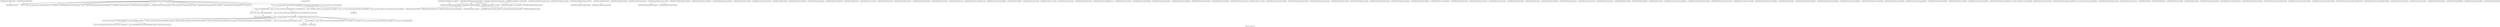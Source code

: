 digraph "Call graph: fix_balance.ll" {
	label="Call graph: fix_balance.ll";

	Node0x562491cacb40 [shape=record,label="{_ZN9LAMMPS_NS5utils7numericEPKciS2_bPNS_6LAMMPSE}"];
	Node0x562491c3c7f0 [shape=record,label="{_ZN9LAMMPS_NS10FixBalanceC2EPNS_6LAMMPSEiPPc}"];
	Node0x562491c3c7f0 -> Node0x562491c3d770;
	Node0x562491c3c7f0 -> Node0x562491c3c4c0;
	Node0x562491c3c7f0 -> Node0x562491c3d2e0;
	Node0x562491c3c7f0 -> Node0x562491c571a0;
	Node0x562491c3c7f0 -> Node0x562491c88290;
	Node0x562491c3c7f0 -> Node0x562491c3cc70;
	Node0x562491c3c7f0 -> Node0x562491c785b0;
	Node0x562491c3c7f0 -> Node0x562491cad2e0;
	Node0x562491c3c7f0 -> Node0x562491c54cc0;
	Node0x562491c3c7f0 -> Node0x562491c3aa90;
	Node0x562491c3c7f0 -> Node0x562491cacde0;
	Node0x562491c3c7f0 -> Node0x562491c7ac30;
	Node0x562491c3c7f0 -> Node0x562491c56430;
	Node0x562491c3c7f0 -> Node0x562491c5b320;
	Node0x562491c3c7f0 -> Node0x562491caf890;
	Node0x562491c3c7f0 -> Node0x562491cacb40;
	Node0x562491c3c7f0 -> Node0x562491c3a9e0;
	Node0x562491c3c7f0 -> Node0x562491c3fb70;
	Node0x562491c3c7f0 -> Node0x562491c3ca70;
	Node0x562491c3d770 [shape=record,label="{_ZN9LAMMPS_NS3FixC2EPNS_6LAMMPSEiPPc}"];
	Node0x562491c3cc70 [shape=record,label="{_ZN9LAMMPS_NS5Error3allERKNSt7__cxx1112basic_stringIcSt11char_traitsIcESaIcEEEiS8_}"];
	Node0x562491c3c4c0 [shape=record,label="{_ZNSaIcEC1Ev}"];
	Node0x562491c3d2e0 [shape=record,label="{_ZNSt7__cxx1112basic_stringIcSt11char_traitsIcESaIcEEC2IS3_EEPKcRKS3_}"];
	Node0x562491c3d2e0 -> Node0x562491c59db0;
	Node0x562491c3d2e0 -> Node0x562491c5ae80;
	Node0x562491c3d2e0 -> Node0x562491c5c370;
	Node0x562491c3d2e0 -> Node0x562491c5d3e0;
	Node0x562491c3d2e0 -> Node0x562491c5e630;
	Node0x562491cfa390 [shape=record,label="{__gxx_personality_v0}"];
	Node0x562491c785b0 [shape=record,label="{_ZNSt7__cxx1112basic_stringIcSt11char_traitsIcESaIcEED1Ev}"];
	Node0x562491cad2e0 [shape=record,label="{_ZNSaIcED1Ev}"];
	Node0x562491cacde0 [shape=record,label="{_ZN9LAMMPS_NS5utils8inumericEPKciS2_bPNS_6LAMMPSE}"];
	Node0x562491c75c10 [shape=record,label="{_ZN9LAMMPS_NS7Balance5shiftEv}"];
	Node0x562491c76e60 [shape=record,label="{_ZN9LAMMPS_NS7Balance9bisectionEv}"];
	Node0x562491c79800 [shape=record,label="{_ZN9LAMMPS_NS6Domain22subbox_too_small_checkEd}"];
	Node0x562491cfb600 [shape=record,label="{_ZN9LAMMPS_NS7Balance7dumpoutEl}"];
	Node0x562491cfb680 [shape=record,label="{_ZN9LAMMPS_NS9Irregular13migrate_atomsEiiPi}"];
	Node0x562491cfb700 [shape=record,label="{_ZN9LAMMPS_NS9Irregular13migrate_checkEv}"];
	Node0x562491cfb780 [shape=record,label="{_ZN9LAMMPS_NS6Modify10reset_gridEv}"];
	Node0x562491c7c8a0 [shape=record,label="{_ZN9LAMMPS_NS10FixBalance14compute_scalarEv}"];
	Node0x562491c7c920 [shape=record,label="{_ZN9LAMMPS_NS10FixBalance14compute_vectorEi}"];
	Node0x562491c3ca70 [shape=record,label="{strcmp}"];
	Node0x562491caf890 [shape=record,label="{strlen}"];
	Node0x562491c3fb70 [shape=record,label="{llvm.memset.p0.i64}"];
	Node0x562491c3a9e0 [shape=record,label="{llvm.memcpy.p0.p0.i64}"];
	Node0x562491c3aa90 [shape=record,label="{_Znwm}"];
	Node0x562491c5b320 [shape=record,label="{_ZN9LAMMPS_NS7BalanceC1EPNS_6LAMMPSE}"];
	Node0x562491c88290 [shape=record,label="{_ZdlPv}"];
	Node0x562491c56430 [shape=record,label="{_ZN9LAMMPS_NS7Balance11shift_setupEPcid}"];
	Node0x562491c7ac30 [shape=record,label="{_ZN9LAMMPS_NS7Balance7optionsEiiPPci}"];
	Node0x562491c54cc0 [shape=record,label="{_ZN9LAMMPS_NS9IrregularC1EPNS_6LAMMPSE}"];
	Node0x562491c571a0 [shape=record,label="{_ZN9LAMMPS_NS3FixD2Ev}"];
	Node0x562491c61be0 [shape=record,label="{_ZN9LAMMPS_NS10FixBalanceD2Ev}"];
	Node0x562491c61be0 -> Node0x562491c571a0;
	Node0x562491c638f0 [shape=record,label="{_ZN9LAMMPS_NS10FixBalanceD0Ev}"];
	Node0x562491c638f0 -> Node0x562491c88290;
	Node0x562491c64180 [shape=record,label="{_ZN9LAMMPS_NS10FixBalance7setmaskEv}"];
	Node0x562491c65540 [shape=record,label="{_ZN9LAMMPS_NS10FixBalance16post_constructorEv}"];
	Node0x562491c65540 -> Node0x562491c66610;
	Node0x562491c66610 [shape=record,label="{_ZN9LAMMPS_NS7Balance14weight_storageEPc}"];
	Node0x562491c68790 [shape=record,label="{_ZN9LAMMPS_NS10FixBalance4initEv}"];
	Node0x562491c68790 -> Node0x562491c7b3b0;
	Node0x562491c7b3b0 [shape=record,label="{_ZN9LAMMPS_NS7Balance14init_imbalanceEi}"];
	Node0x562491c6c5a0 [shape=record,label="{_ZN9LAMMPS_NS10FixBalance5setupEi}"];
	Node0x562491c6d790 [shape=record,label="{_ZN9LAMMPS_NS10FixBalance18setup_pre_exchangeEv}"];
	Node0x562491c6d790 -> Node0x562491c73310;
	Node0x562491c6d790 -> Node0x562491c71cd0;
	Node0x562491c6d790 -> Node0x562491c70e50;
	Node0x562491c70e50 [shape=record,label="{_ZN9LAMMPS_NS7Balance11set_weightsEv}"];
	Node0x562491c71cd0 [shape=record,label="{_ZN9LAMMPS_NS7Balance16imbalance_factorERd}"];
	Node0x562491c73310 [shape=record,label="{_ZN9LAMMPS_NS10FixBalance9rebalanceEv}"];
	Node0x562491c73310 -> Node0x562491c75c10;
	Node0x562491c73310 -> Node0x562491c76e60;
	Node0x562491c73310 -> Node0x562491cfb780;
	Node0x562491c73310 -> Node0x562491c79800;
	Node0x562491c73310 -> Node0x562491cfb600;
	Node0x562491c73310 -> Node0x562491cfb680;
	Node0x562491c73310 -> Node0x562491cfb700;
	Node0x562491cb1050 [shape=record,label="{_ZN9LAMMPS_NS3Fix15maxsize_restartEv}"];
	Node0x562491cfb800 [shape=record,label="{_ZN9LAMMPS_NS10FixBalance12pre_exchangeEv}"];
	Node0x562491cfb800 -> Node0x562491c73310;
	Node0x562491cfb800 -> Node0x562491c71cd0;
	Node0x562491cfb800 -> Node0x562491c7bb70;
	Node0x562491cfb800 -> Node0x562491c79ba0;
	Node0x562491cfb800 -> Node0x562491c70e50;
	Node0x562491c79ba0 [shape=record,label="{_ZN9LAMMPS_NS6Modify17clearstep_computeEv}"];
	Node0x562491c7bb70 [shape=record,label="{_ZN9LAMMPS_NS6Modify15addstep_computeEl}"];
	Node0x562491cfa850 [shape=record,label="{_ZN9LAMMPS_NS10FixBalance12pre_neighborEv}"];
	Node0x562491cfa850 -> Node0x562491c71cd0;
	Node0x562491c82530 [shape=record,label="{_ZSt19__throw_logic_errorPKc}"];
	Node0x562491cb3d90 [shape=record,label="{_ZSt8distanceIPKcENSt15iterator_traitsIT_E15difference_typeES3_S3_}"];
	Node0x562491cb3d90 -> Node0x562491c3d9e0;
	Node0x562491cb3d90 -> Node0x562491bf62f0;
	Node0x562491cc41a0 [shape=record,label="{_ZNSt7__cxx1112basic_stringIcSt11char_traitsIcESaIcEE7_M_dataEPc}"];
	Node0x562491cd6370 [shape=record,label="{_ZNSt7__cxx1112basic_stringIcSt11char_traitsIcESaIcEE9_M_createERmm}"];
	Node0x562491cb14d0 [shape=record,label="{_ZNSt7__cxx1112basic_stringIcSt11char_traitsIcESaIcEE11_M_capacityEm}"];
	Node0x562491c8e300 [shape=record,label="{_ZNSt7__cxx1112basic_stringIcSt11char_traitsIcESaIcEE13_S_copy_charsEPcPKcS7_}"];
	Node0x562491cc34b0 [shape=record,label="{_ZNKSt7__cxx1112basic_stringIcSt11char_traitsIcESaIcEE7_M_dataEv}"];
	Node0x562491c7ca20 [shape=record,label="{__cxa_begin_catch}"];
	Node0x562491cface0 [shape=record,label="{_ZNSt7__cxx1112basic_stringIcSt11char_traitsIcESaIcEE10_M_disposeEv}"];
	Node0x562491cfad60 [shape=record,label="{__cxa_rethrow}"];
	Node0x562491cfade0 [shape=record,label="{__cxa_end_catch}"];
	Node0x562491c68b70 [shape=record,label="{__clang_call_terminate}"];
	Node0x562491c68b70 -> Node0x562491c7ca20;
	Node0x562491c68b70 -> Node0x562491cabd50;
	Node0x562491cabd50 [shape=record,label="{_ZSt9terminatev}"];
	Node0x562491cfae60 [shape=record,label="{_ZNSt7__cxx1112basic_stringIcSt11char_traitsIcESaIcEE13_M_set_lengthEm}"];
	Node0x562491bf62f0 [shape=record,label="{_ZSt10__distanceIPKcENSt15iterator_traitsIT_E15difference_typeES3_S3_St26random_access_iterator_tag}"];
	Node0x562491c3d9e0 [shape=record,label="{_ZSt19__iterator_categoryIPKcENSt15iterator_traitsIT_E17iterator_categoryERKS3_}"];
	Node0x562491c94920 [shape=record,label="{_ZN9__gnu_cxx11char_traitsIcE6lengthEPKc}"];
	Node0x562491c94920 -> Node0x562491c699b0;
	Node0x562491c699b0 [shape=record,label="{_ZN9__gnu_cxx11char_traitsIcE2eqERKcS3_}"];
	Node0x562491c88550 [shape=record,label="{_ZNSaIcED2Ev}"];
	Node0x562491c7d430 [shape=record,label="{_ZN9LAMMPS_NS10FixBalance12memory_usageEv}"];
	Node0x562491c7d430 -> Node0x562491c7f1f0;
	Node0x562491c7d430 -> Node0x562491c81780;
	Node0x562491c7f1f0 [shape=record,label="{_ZN9LAMMPS_NS9Irregular12memory_usageEv}"];
	Node0x562491c81780 [shape=record,label="{_ZN9LAMMPS_NS3RCB12memory_usageEv}"];
	Node0x562491c82ab0 [shape=record,label="{_ZN9LAMMPS_NS3Fix9init_listEiPNS_9NeighListE}"];
	Node0x562491c84e60 [shape=record,label="{_ZN9LAMMPS_NS3Fix18setup_pre_neighborEv}"];
	Node0x562491c88ad0 [shape=record,label="{_ZN9LAMMPS_NS3Fix19setup_post_neighborEv}"];
	Node0x562491c89fe0 [shape=record,label="{_ZN9LAMMPS_NS3Fix15setup_pre_forceEi}"];
	Node0x562491c8a4b0 [shape=record,label="{_ZN9LAMMPS_NS3Fix17setup_pre_reverseEii}"];
	Node0x562491c8b5e0 [shape=record,label="{_ZN9LAMMPS_NS3Fix9min_setupEi}"];
	Node0x562491c8bc70 [shape=record,label="{_ZN9LAMMPS_NS3Fix17initial_integrateEi}"];
	Node0x562491c8d130 [shape=record,label="{_ZN9LAMMPS_NS3Fix14post_integrateEv}"];
	Node0x562491c8d960 [shape=record,label="{_ZN9LAMMPS_NS3Fix13post_neighborEv}"];
	Node0x562491c8e0f0 [shape=record,label="{_ZN9LAMMPS_NS3Fix9pre_forceEi}"];
	Node0x562491c90690 [shape=record,label="{_ZN9LAMMPS_NS3Fix11pre_reverseEii}"];
	Node0x562491c91240 [shape=record,label="{_ZN9LAMMPS_NS3Fix10post_forceEi}"];
	Node0x562491c92420 [shape=record,label="{_ZN9LAMMPS_NS3Fix15final_integrateEv}"];
	Node0x562491c936a0 [shape=record,label="{_ZN9LAMMPS_NS3Fix15fused_integrateEi}"];
	Node0x562491cd90e0 [shape=record,label="{_ZN9LAMMPS_NS3Fix11end_of_stepEv}"];
	Node0x562491c96cd0 [shape=record,label="{_ZN9LAMMPS_NS3Fix8post_runEv}"];
	Node0x562491c982d0 [shape=record,label="{_ZN9LAMMPS_NS3Fix13write_restartEP8_IO_FILE}"];
	Node0x562491c995f0 [shape=record,label="{_ZN9LAMMPS_NS3Fix18write_restart_fileEPKc}"];
	Node0x562491c9aab0 [shape=record,label="{_ZN9LAMMPS_NS3Fix7restartEPc}"];
	Node0x562491c9c170 [shape=record,label="{_ZN9LAMMPS_NS3Fix11grow_arraysEi}"];
	Node0x562491c9e030 [shape=record,label="{_ZN9LAMMPS_NS3Fix11copy_arraysEiii}"];
	Node0x562491ca0370 [shape=record,label="{_ZN9LAMMPS_NS3Fix10set_arraysEi}"];
	Node0x562491ca2b20 [shape=record,label="{_ZN9LAMMPS_NS3Fix13update_arraysEii}"];
	Node0x562491ca3510 [shape=record,label="{_ZN9LAMMPS_NS3Fix12set_moleculeEiiiPdS1_S1_}"];
	Node0x562491ca5f70 [shape=record,label="{_ZN9LAMMPS_NS3Fix11clear_bonusEv}"];
	Node0x562491ca6d60 [shape=record,label="{_ZN9LAMMPS_NS3Fix11pack_borderEiPiPd}"];
	Node0x562491cdc930 [shape=record,label="{_ZN9LAMMPS_NS3Fix13unpack_borderEiiPd}"];
	Node0x562491cdd010 [shape=record,label="{_ZN9LAMMPS_NS3Fix13pack_exchangeEiPd}"];
	Node0x562491ca8de0 [shape=record,label="{_ZN9LAMMPS_NS3Fix15unpack_exchangeEiPd}"];
	Node0x562491ca9390 [shape=record,label="{_ZN9LAMMPS_NS3Fix12pack_restartEiPd}"];
	Node0x562491cdee40 [shape=record,label="{_ZN9LAMMPS_NS3Fix14unpack_restartEii}"];
	Node0x562491cab3e0 [shape=record,label="{_ZN9LAMMPS_NS3Fix12size_restartEi}"];
	Node0x562491cb26d0 [shape=record,label="{_ZN9LAMMPS_NS3Fix21setup_pre_force_respaEii}"];
	Node0x562491cb3320 [shape=record,label="{_ZN9LAMMPS_NS3Fix23initial_integrate_respaEiii}"];
	Node0x562491cb46a0 [shape=record,label="{_ZN9LAMMPS_NS3Fix20post_integrate_respaEii}"];
	Node0x562491cb5370 [shape=record,label="{_ZN9LAMMPS_NS3Fix15pre_force_respaEiii}"];
	Node0x562491cb6c20 [shape=record,label="{_ZN9LAMMPS_NS3Fix16post_force_respaEiii}"];
	Node0x562491cb7790 [shape=record,label="{_ZN9LAMMPS_NS3Fix21final_integrate_respaEii}"];
	Node0x562491cb8270 [shape=record,label="{_ZN9LAMMPS_NS3Fix16min_pre_exchangeEv}"];
	Node0x562491cb9070 [shape=record,label="{_ZN9LAMMPS_NS3Fix16min_pre_neighborEv}"];
	Node0x562491cb9db0 [shape=record,label="{_ZN9LAMMPS_NS3Fix17min_post_neighborEv}"];
	Node0x562491cbaf10 [shape=record,label="{_ZN9LAMMPS_NS3Fix13min_pre_forceEi}"];
	Node0x562491cbbd90 [shape=record,label="{_ZN9LAMMPS_NS3Fix15min_pre_reverseEii}"];
	Node0x562491cbdcd0 [shape=record,label="{_ZN9LAMMPS_NS3Fix14min_post_forceEi}"];
	Node0x562491cbecf0 [shape=record,label="{_ZN9LAMMPS_NS3Fix10min_energyEPd}"];
	Node0x562491cbfc50 [shape=record,label="{_ZN9LAMMPS_NS3Fix9min_storeEv}"];
	Node0x562491cc1830 [shape=record,label="{_ZN9LAMMPS_NS3Fix14min_clearstoreEv}"];
	Node0x562491cc2500 [shape=record,label="{_ZN9LAMMPS_NS3Fix13min_pushstoreEv}"];
	Node0x562491cc4630 [shape=record,label="{_ZN9LAMMPS_NS3Fix12min_popstoreEv}"];
	Node0x562491cc5840 [shape=record,label="{_ZN9LAMMPS_NS3Fix13min_reset_refEv}"];
	Node0x562491cc6bb0 [shape=record,label="{_ZN9LAMMPS_NS3Fix8min_stepEdPd}"];
	Node0x562491cc7c20 [shape=record,label="{_ZN9LAMMPS_NS3Fix9max_alphaEPd}"];
	Node0x562491cc9350 [shape=record,label="{_ZN9LAMMPS_NS3Fix7min_dofEv}"];
	Node0x562491cca770 [shape=record,label="{_ZN9LAMMPS_NS3Fix17pack_forward_commEiPiPdiS1_}"];
	Node0x562491ccbb50 [shape=record,label="{_ZN9LAMMPS_NS3Fix19unpack_forward_commEiiPd}"];
	Node0x562491cccb90 [shape=record,label="{_ZN9LAMMPS_NS3Fix22pack_reverse_comm_sizeEii}"];
	Node0x562491ccdca0 [shape=record,label="{_ZN9LAMMPS_NS3Fix17pack_reverse_commEiiPd}"];
	Node0x562491cce9a0 [shape=record,label="{_ZN9LAMMPS_NS3Fix19unpack_reverse_commEiPiPd}"];
	Node0x562491ccf770 [shape=record,label="{_ZN9LAMMPS_NS3Fix10reset_gridEv}"];
	Node0x562491cd03d0 [shape=record,label="{_ZN9LAMMPS_NS3Fix17pack_forward_gridEiPviPi}"];
	Node0x562491cd1310 [shape=record,label="{_ZN9LAMMPS_NS3Fix19unpack_forward_gridEiPviPi}"];
	Node0x562491cd2310 [shape=record,label="{_ZN9LAMMPS_NS3Fix17pack_reverse_gridEiPviPi}"];
	Node0x562491cd30b0 [shape=record,label="{_ZN9LAMMPS_NS3Fix19unpack_reverse_gridEiPviPi}"];
	Node0x562491c4c560 [shape=record,label="{_ZN9LAMMPS_NS3Fix15pack_remap_gridEiPviPi}"];
	Node0x562491cd6fb0 [shape=record,label="{_ZN9LAMMPS_NS3Fix17unpack_remap_gridEiPviPi}"];
	Node0x562491cd7db0 [shape=record,label="{_ZN9LAMMPS_NS3Fix16unpack_read_gridEiPc}"];
	Node0x562491cd8390 [shape=record,label="{_ZN9LAMMPS_NS3Fix15pack_write_gridEiPv}"];
	Node0x562491cd9d40 [shape=record,label="{_ZN9LAMMPS_NS3Fix17unpack_write_gridEiPvPi}"];
	Node0x562491cda000 [shape=record,label="{_ZN9LAMMPS_NS3Fix16get_grid_by_nameERKNSt7__cxx1112basic_stringIcSt11char_traitsIcESaIcEEERi}"];
	Node0x562491cdb3e0 [shape=record,label="{_ZN9LAMMPS_NS3Fix17get_grid_by_indexEi}"];
	Node0x562491cdc6a0 [shape=record,label="{_ZN9LAMMPS_NS3Fix20get_griddata_by_nameEiRKNSt7__cxx1112basic_stringIcSt11char_traitsIcESaIcEEERi}"];
	Node0x562491cdd120 [shape=record,label="{_ZN9LAMMPS_NS3Fix21get_griddata_by_indexEi}"];
	Node0x562491cddfb0 [shape=record,label="{_ZN9LAMMPS_NS3Fix13compute_arrayEii}"];
	Node0x562491c3a7b0 [shape=record,label="{_ZN9LAMMPS_NS3Fix3dofEi}"];
	Node0x562491c3a870 [shape=record,label="{_ZN9LAMMPS_NS3Fix6deformEi}"];
	Node0x562491cb6750 [shape=record,label="{_ZN9LAMMPS_NS3Fix12reset_targetEd}"];
	Node0x562491c95170 [shape=record,label="{_ZN9LAMMPS_NS3Fix8reset_dtEv}"];
	Node0x562491c82c90 [shape=record,label="{_ZN9LAMMPS_NS3Fix16read_data_headerEPc}"];
	Node0x562491cc8480 [shape=record,label="{_ZN9LAMMPS_NS3Fix17read_data_sectionEPciS1_i}"];
	Node0x562491c8a630 [shape=record,label="{_ZN9LAMMPS_NS3Fix20read_data_skip_linesEPc}"];
	Node0x562491c6d800 [shape=record,label="{_ZN9LAMMPS_NS3Fix17write_data_headerEP8_IO_FILEi}"];
	Node0x562491cd9240 [shape=record,label="{_ZN9LAMMPS_NS3Fix23write_data_section_sizeEiRiS1_}"];
	Node0x562491cd0e90 [shape=record,label="{_ZN9LAMMPS_NS3Fix23write_data_section_packEiPPd}"];
	Node0x562491c66210 [shape=record,label="{_ZN9LAMMPS_NS3Fix26write_data_section_keywordEiP8_IO_FILE}"];
	Node0x562491cb4230 [shape=record,label="{_ZN9LAMMPS_NS3Fix18write_data_sectionEiP8_IO_FILEiPPdi}"];
	Node0x562491cd6b80 [shape=record,label="{_ZN9LAMMPS_NS3Fix13zero_momentumEv}"];
	Node0x562491ca7bf0 [shape=record,label="{_ZN9LAMMPS_NS3Fix13zero_rotationEv}"];
	Node0x562491cc3d50 [shape=record,label="{_ZN9LAMMPS_NS3Fix15rebuild_specialEv}"];
	Node0x562491c82690 [shape=record,label="{_ZN9LAMMPS_NS3Fix5imageERPiRPPd}"];
	Node0x562491cb58b0 [shape=record,label="{_ZN9LAMMPS_NS3Fix12modify_paramEiPPc}"];
	Node0x562491cb1630 [shape=record,label="{_ZN9LAMMPS_NS3Fix7extractEPKcRi}"];
	Node0x562491c59db0 [shape=record,label="{_ZNSt7__cxx1112basic_stringIcSt11char_traitsIcESaIcEE13_M_local_dataEv}"];
	Node0x562491c5ae80 [shape=record,label="{_ZNSt7__cxx1112basic_stringIcSt11char_traitsIcESaIcEE12_Alloc_hiderC1EPcRKS3_}"];
	Node0x562491c5d3e0 [shape=record,label="{_ZNSt7__cxx1112basic_stringIcSt11char_traitsIcESaIcEE12_M_constructIPKcEEvT_S8_}"];
	Node0x562491c5d3e0 -> Node0x562491cb1e10;
	Node0x562491c5c370 [shape=record,label="{_ZNSt11char_traitsIcE6lengthEPKc}"];
	Node0x562491c5c370 -> Node0x562491c94920;
	Node0x562491c5c370 -> Node0x562491caf890;
	Node0x562491c5e630 [shape=record,label="{_ZNSt7__cxx1112basic_stringIcSt11char_traitsIcESaIcEE12_Alloc_hiderD2Ev}"];
	Node0x562491c5e630 -> Node0x562491c88550;
	Node0x562491cb1e10 [shape=record,label="{_ZNSt7__cxx1112basic_stringIcSt11char_traitsIcESaIcEE16_M_construct_auxIPKcEEvT_S8_St12__false_type}"];
	Node0x562491cb1e10 -> Node0x562491c5f500;
	Node0x562491c5f500 [shape=record,label="{_ZNSt7__cxx1112basic_stringIcSt11char_traitsIcESaIcEE12_M_constructIPKcEEvT_S8_St20forward_iterator_tag}"];
	Node0x562491c5f500 -> Node0x562491cd8500;
	Node0x562491c5f500 -> Node0x562491c82530;
	Node0x562491c5f500 -> Node0x562491cb3d90;
	Node0x562491c5f500 -> Node0x562491cd6370;
	Node0x562491c5f500 -> Node0x562491cc41a0;
	Node0x562491c5f500 -> Node0x562491cb14d0;
	Node0x562491c5f500 -> Node0x562491cc34b0;
	Node0x562491c5f500 -> Node0x562491c8e300;
	Node0x562491c5f500 -> Node0x562491c7ca20;
	Node0x562491c5f500 -> Node0x562491cface0;
	Node0x562491c5f500 -> Node0x562491cfad60;
	Node0x562491c5f500 -> Node0x562491cfade0;
	Node0x562491c5f500 -> Node0x562491cfae60;
	Node0x562491c5f500 -> Node0x562491c68b70;
	Node0x562491cd8500 [shape=record,label="{_ZN9__gnu_cxx17__is_null_pointerIKcEEbPT_}"];
}
